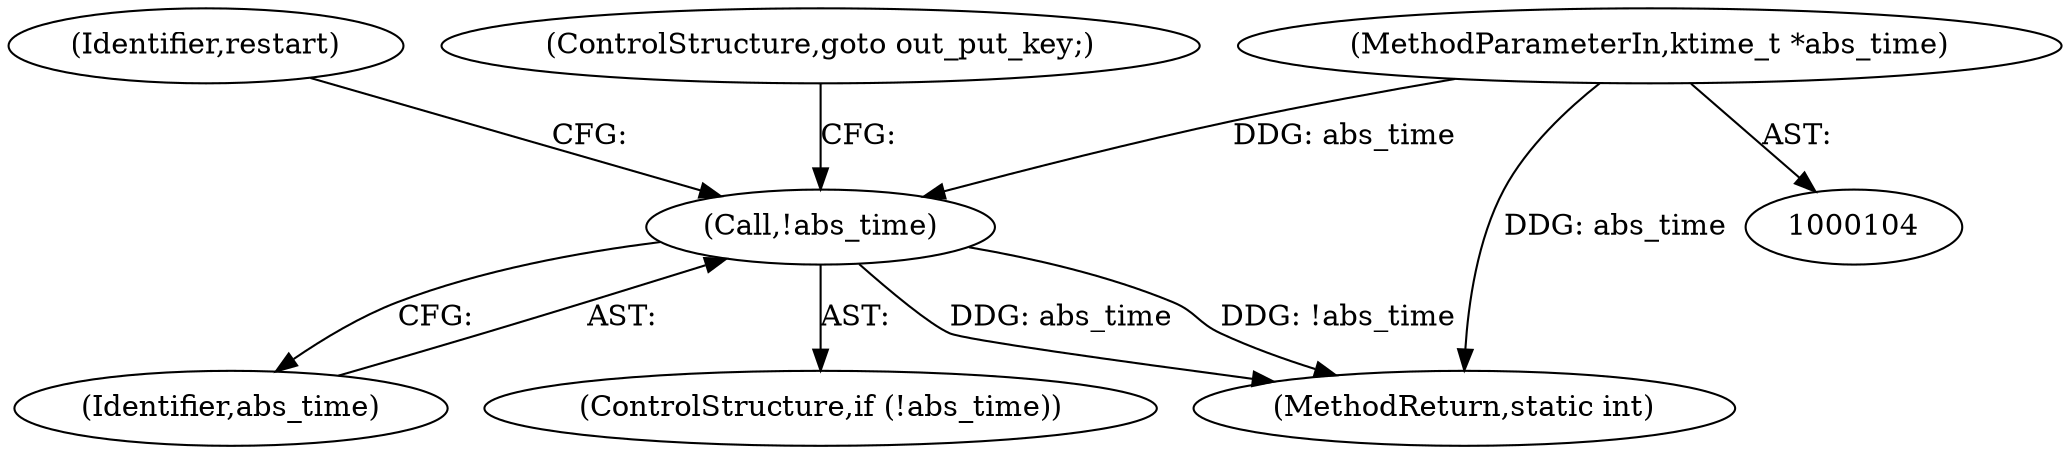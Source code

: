 digraph "0_linux_7ada876a8703f23befbb20a7465a702ee39b1704@pointer" {
"1000234" [label="(Call,!abs_time)"];
"1000108" [label="(MethodParameterIn,ktime_t *abs_time)"];
"1000235" [label="(Identifier,abs_time)"];
"1000238" [label="(Identifier,restart)"];
"1000236" [label="(ControlStructure,goto out_put_key;)"];
"1000234" [label="(Call,!abs_time)"];
"1000233" [label="(ControlStructure,if (!abs_time))"];
"1000108" [label="(MethodParameterIn,ktime_t *abs_time)"];
"1000332" [label="(MethodReturn,static int)"];
"1000234" -> "1000233"  [label="AST: "];
"1000234" -> "1000235"  [label="CFG: "];
"1000235" -> "1000234"  [label="AST: "];
"1000236" -> "1000234"  [label="CFG: "];
"1000238" -> "1000234"  [label="CFG: "];
"1000234" -> "1000332"  [label="DDG: abs_time"];
"1000234" -> "1000332"  [label="DDG: !abs_time"];
"1000108" -> "1000234"  [label="DDG: abs_time"];
"1000108" -> "1000104"  [label="AST: "];
"1000108" -> "1000332"  [label="DDG: abs_time"];
}
